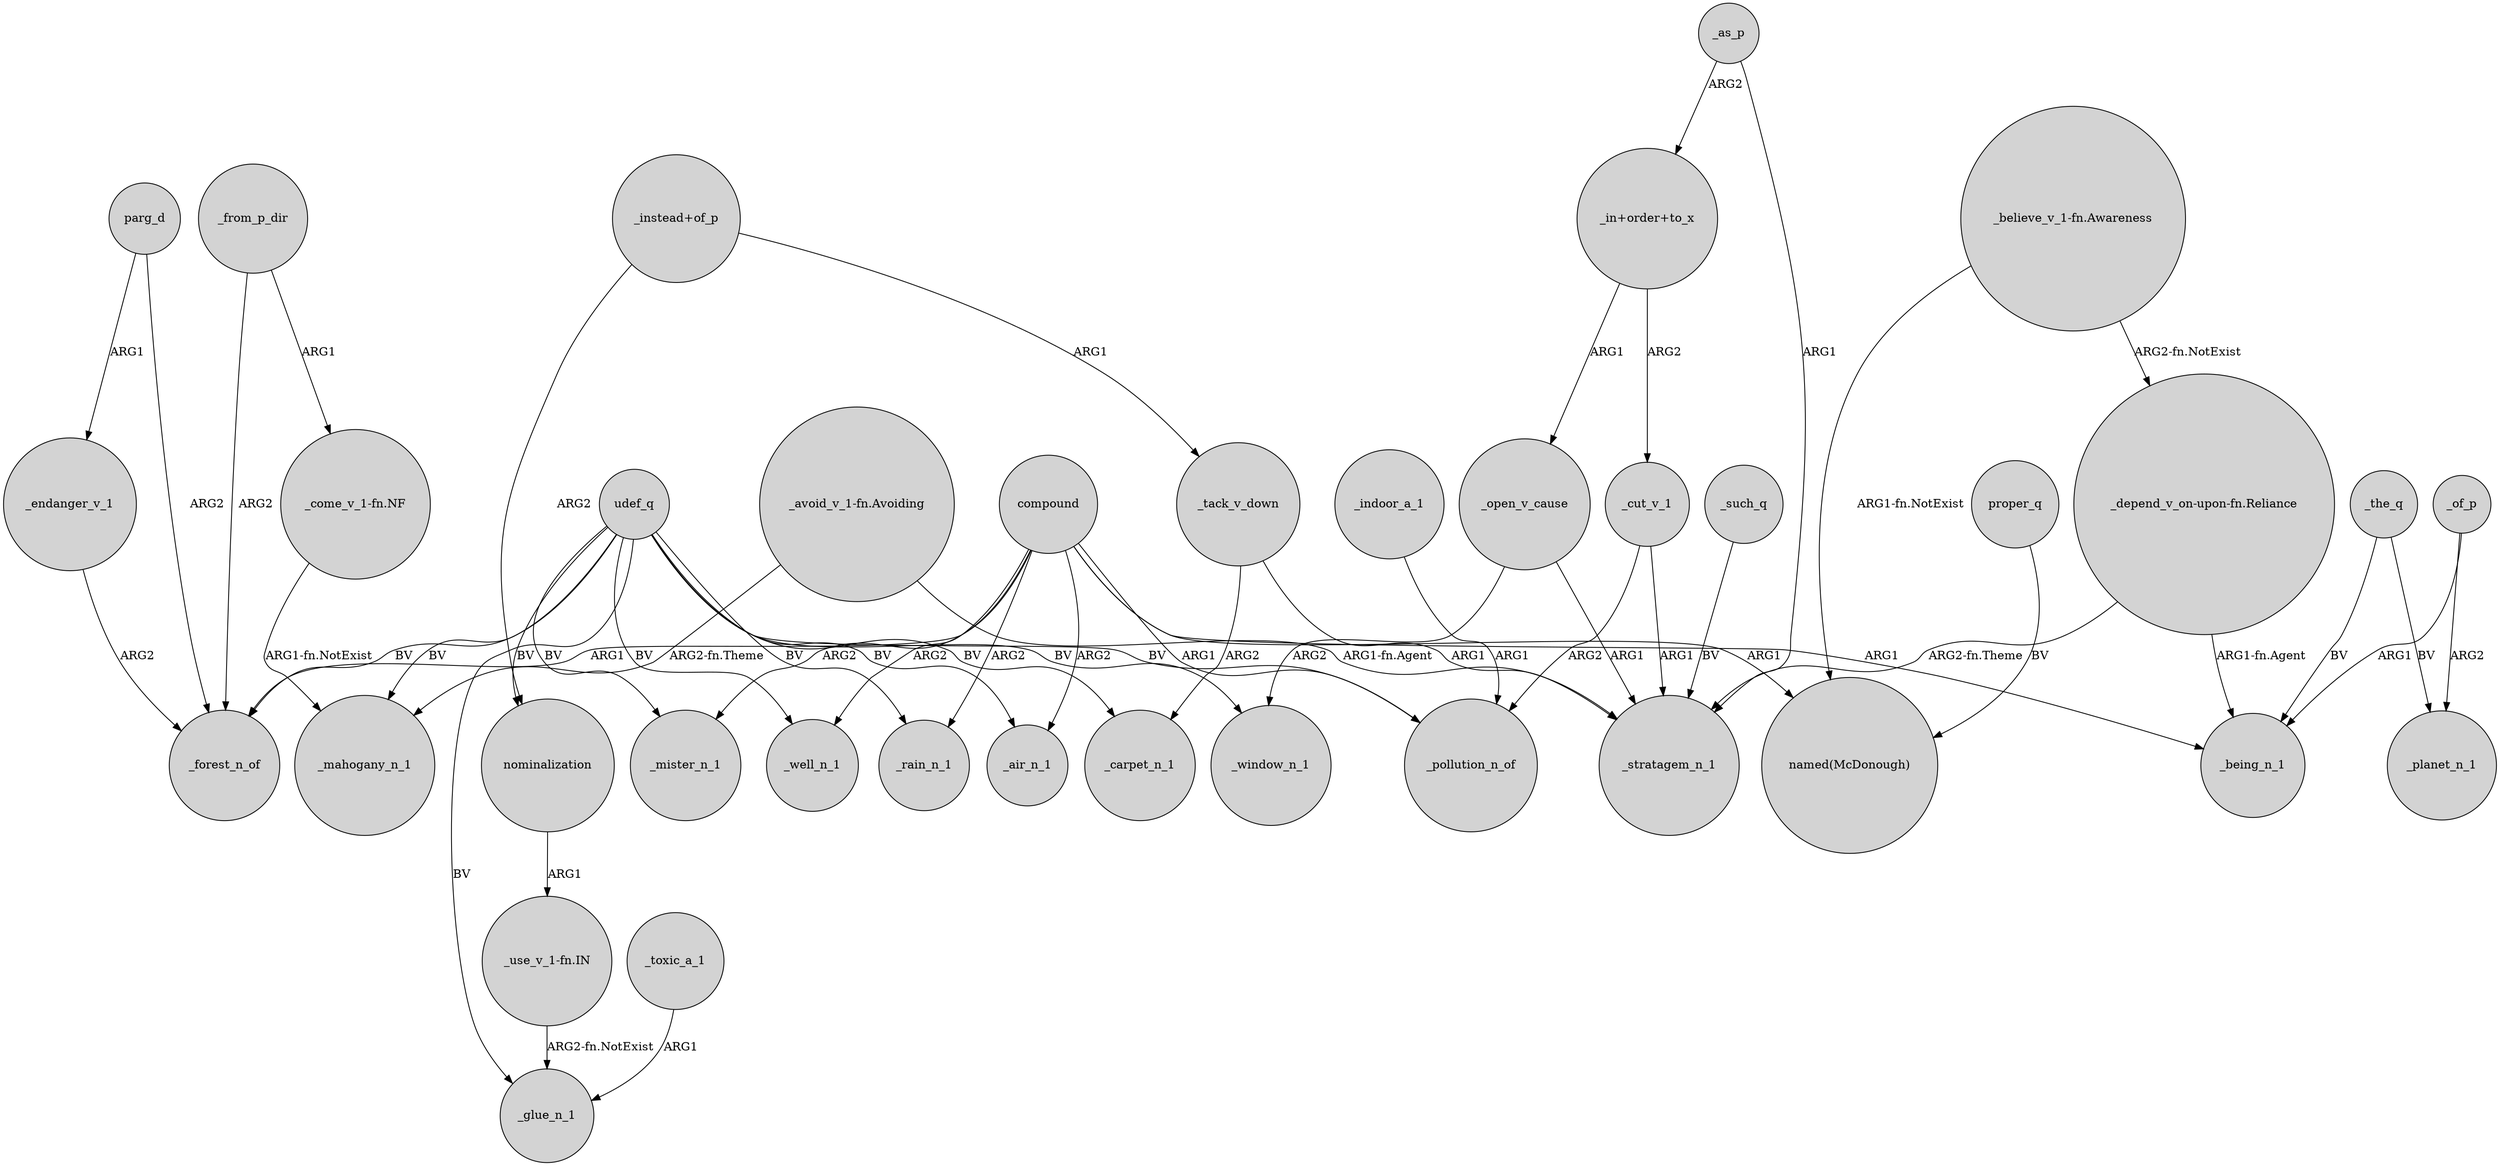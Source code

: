 digraph {
	node [shape=circle style=filled]
	"_in+order+to_x" -> _cut_v_1 [label=ARG2]
	_from_p_dir -> _forest_n_of [label=ARG2]
	udef_q -> _air_n_1 [label=BV]
	"_in+order+to_x" -> _open_v_cause [label=ARG1]
	udef_q -> _glue_n_1 [label=BV]
	_toxic_a_1 -> _glue_n_1 [label=ARG1]
	"_use_v_1-fn.IN" -> _glue_n_1 [label="ARG2-fn.NotExist"]
	parg_d -> _endanger_v_1 [label=ARG1]
	proper_q -> "named(McDonough)" [label=BV]
	"_avoid_v_1-fn.Avoiding" -> _mahogany_n_1 [label="ARG2-fn.Theme"]
	compound -> _mister_n_1 [label=ARG2]
	_tack_v_down -> _stratagem_n_1 [label=ARG1]
	udef_q -> _mister_n_1 [label=BV]
	_endanger_v_1 -> _forest_n_of [label=ARG2]
	compound -> _well_n_1 [label=ARG2]
	_of_p -> _planet_n_1 [label=ARG2]
	udef_q -> _forest_n_of [label=BV]
	compound -> "named(McDonough)" [label=ARG1]
	"_instead+of_p" -> nominalization [label=ARG2]
	udef_q -> _carpet_n_1 [label=BV]
	parg_d -> _forest_n_of [label=ARG2]
	_the_q -> _being_n_1 [label=BV]
	_open_v_cause -> _stratagem_n_1 [label=ARG1]
	"_depend_v_on-upon-fn.Reliance" -> _being_n_1 [label="ARG1-fn.Agent"]
	_as_p -> _stratagem_n_1 [label=ARG1]
	compound -> _pollution_n_of [label=ARG1]
	"_instead+of_p" -> _tack_v_down [label=ARG1]
	"_depend_v_on-upon-fn.Reliance" -> _stratagem_n_1 [label="ARG2-fn.Theme"]
	"_avoid_v_1-fn.Avoiding" -> _stratagem_n_1 [label="ARG1-fn.Agent"]
	udef_q -> _pollution_n_of [label=BV]
	_indoor_a_1 -> _pollution_n_of [label=ARG1]
	_such_q -> _stratagem_n_1 [label=BV]
	udef_q -> _mahogany_n_1 [label=BV]
	_cut_v_1 -> _stratagem_n_1 [label=ARG1]
	compound -> _forest_n_of [label=ARG1]
	_the_q -> _planet_n_1 [label=BV]
	udef_q -> nominalization [label=BV]
	compound -> _rain_n_1 [label=ARG2]
	compound -> _being_n_1 [label=ARG1]
	compound -> _air_n_1 [label=ARG2]
	udef_q -> _window_n_1 [label=BV]
	_of_p -> _being_n_1 [label=ARG1]
	_tack_v_down -> _carpet_n_1 [label=ARG2]
	"_believe_v_1-fn.Awareness" -> "named(McDonough)" [label="ARG1-fn.NotExist"]
	_open_v_cause -> _window_n_1 [label=ARG2]
	"_come_v_1-fn.NF" -> _mahogany_n_1 [label="ARG1-fn.NotExist"]
	_as_p -> "_in+order+to_x" [label=ARG2]
	udef_q -> _well_n_1 [label=BV]
	_from_p_dir -> "_come_v_1-fn.NF" [label=ARG1]
	_cut_v_1 -> _pollution_n_of [label=ARG2]
	"_believe_v_1-fn.Awareness" -> "_depend_v_on-upon-fn.Reliance" [label="ARG2-fn.NotExist"]
	nominalization -> "_use_v_1-fn.IN" [label=ARG1]
	udef_q -> _rain_n_1 [label=BV]
}
